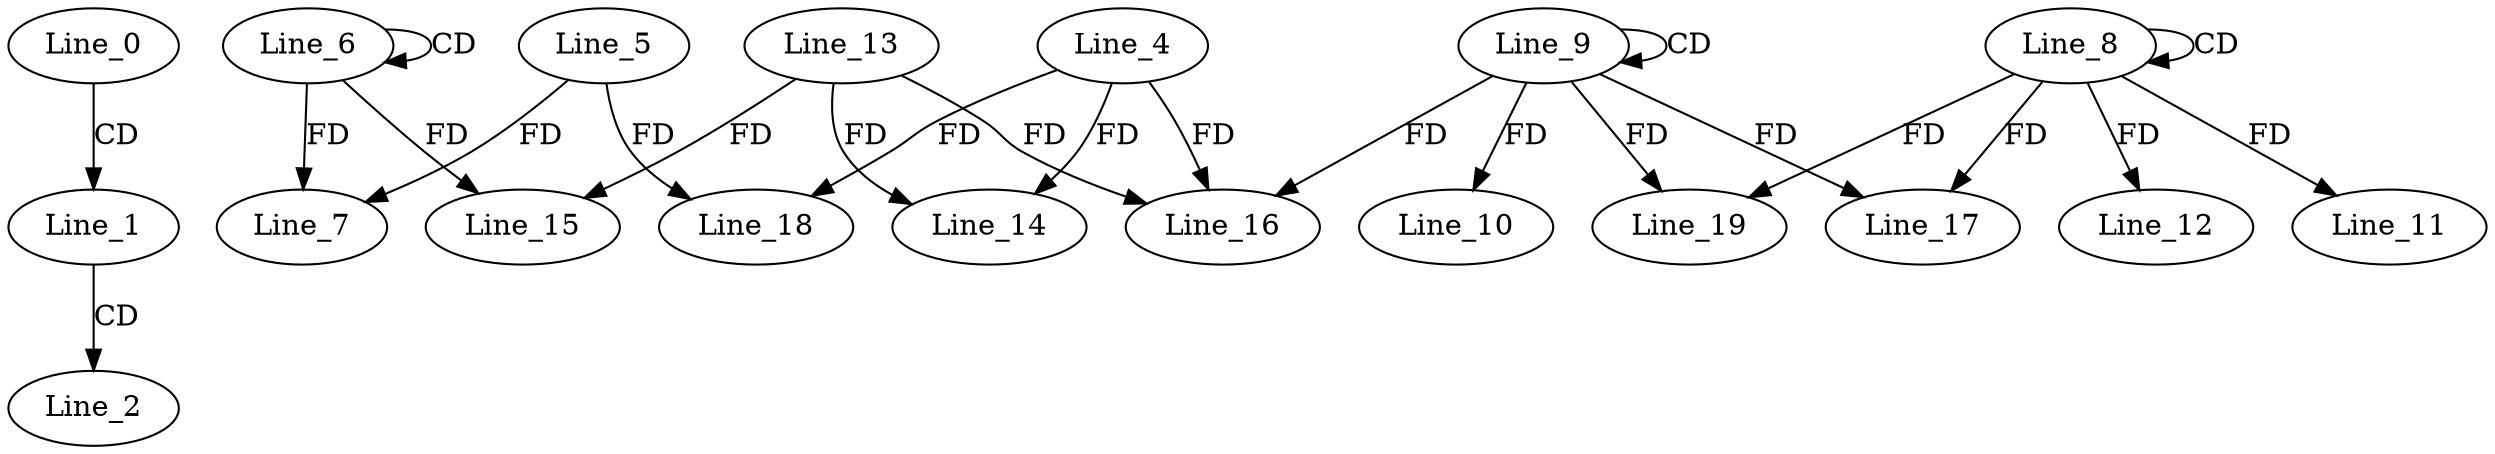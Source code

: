 digraph G {
  Line_0;
  Line_1;
  Line_2;
  Line_6;
  Line_6;
  Line_7;
  Line_5;
  Line_7;
  Line_8;
  Line_8;
  Line_9;
  Line_9;
  Line_10;
  Line_11;
  Line_12;
  Line_13;
  Line_14;
  Line_4;
  Line_15;
  Line_15;
  Line_16;
  Line_16;
  Line_17;
  Line_18;
  Line_19;
  Line_0 -> Line_1 [ label="CD" ];
  Line_1 -> Line_2 [ label="CD" ];
  Line_6 -> Line_6 [ label="CD" ];
  Line_6 -> Line_7 [ label="FD" ];
  Line_5 -> Line_7 [ label="FD" ];
  Line_8 -> Line_8 [ label="CD" ];
  Line_9 -> Line_9 [ label="CD" ];
  Line_9 -> Line_10 [ label="FD" ];
  Line_8 -> Line_11 [ label="FD" ];
  Line_8 -> Line_12 [ label="FD" ];
  Line_13 -> Line_14 [ label="FD" ];
  Line_4 -> Line_14 [ label="FD" ];
  Line_13 -> Line_15 [ label="FD" ];
  Line_6 -> Line_15 [ label="FD" ];
  Line_13 -> Line_16 [ label="FD" ];
  Line_9 -> Line_16 [ label="FD" ];
  Line_4 -> Line_16 [ label="FD" ];
  Line_8 -> Line_17 [ label="FD" ];
  Line_9 -> Line_17 [ label="FD" ];
  Line_4 -> Line_18 [ label="FD" ];
  Line_5 -> Line_18 [ label="FD" ];
  Line_8 -> Line_19 [ label="FD" ];
  Line_9 -> Line_19 [ label="FD" ];
}
